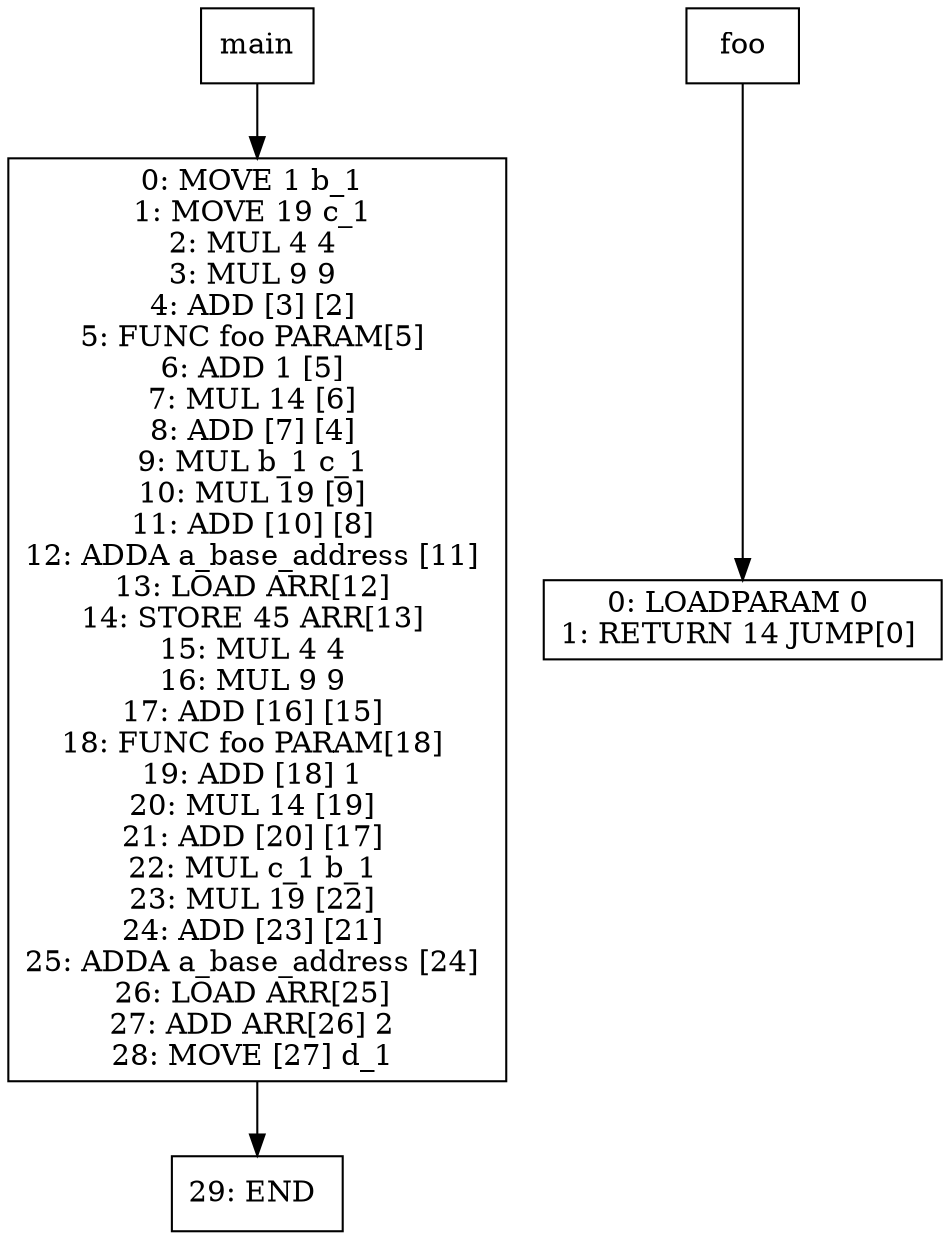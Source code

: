 digraph test020 {
node [shape=box]
1[label="main"]
1 -> 6
6[label="0: MOVE 1 b_1 
1: MOVE 19 c_1 
2: MUL 4 4 
3: MUL 9 9 
4: ADD [3] [2] 
5: FUNC foo PARAM[5] 
6: ADD 1 [5] 
7: MUL 14 [6] 
8: ADD [7] [4] 
9: MUL b_1 c_1 
10: MUL 19 [9] 
11: ADD [10] [8] 
12: ADDA a_base_address [11] 
13: LOAD ARR[12] 
14: STORE 45 ARR[13] 
15: MUL 4 4 
16: MUL 9 9 
17: ADD [16] [15] 
18: FUNC foo PARAM[18] 
19: ADD [18] 1 
20: MUL 14 [19] 
21: ADD [20] [17] 
22: MUL c_1 b_1 
23: MUL 19 [22] 
24: ADD [23] [21] 
25: ADDA a_base_address [24] 
26: LOAD ARR[25] 
27: ADD ARR[26] 2 
28: MOVE [27] d_1 
"]
6 -> 10
10[label="29: END 
"]
4[label="foo"]
4 -> 5
5[label="0: LOADPARAM 0 
1: RETURN 14 JUMP[0] 
"]
}
